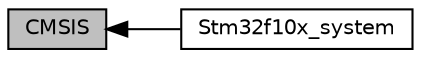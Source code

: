 digraph "CMSIS"
{
  edge [fontname="Helvetica",fontsize="10",labelfontname="Helvetica",labelfontsize="10"];
  node [fontname="Helvetica",fontsize="10",shape=record];
  rankdir=LR;
  Node0 [label="CMSIS",height=0.2,width=0.4,color="black", fillcolor="grey75", style="filled", fontcolor="black"];
  Node1 [label="Stm32f10x_system",height=0.2,width=0.4,color="black", fillcolor="white", style="filled",URL="$group__stm32f10x__system.html"];
  Node0->Node1 [shape=plaintext, dir="back", style="solid"];
}
